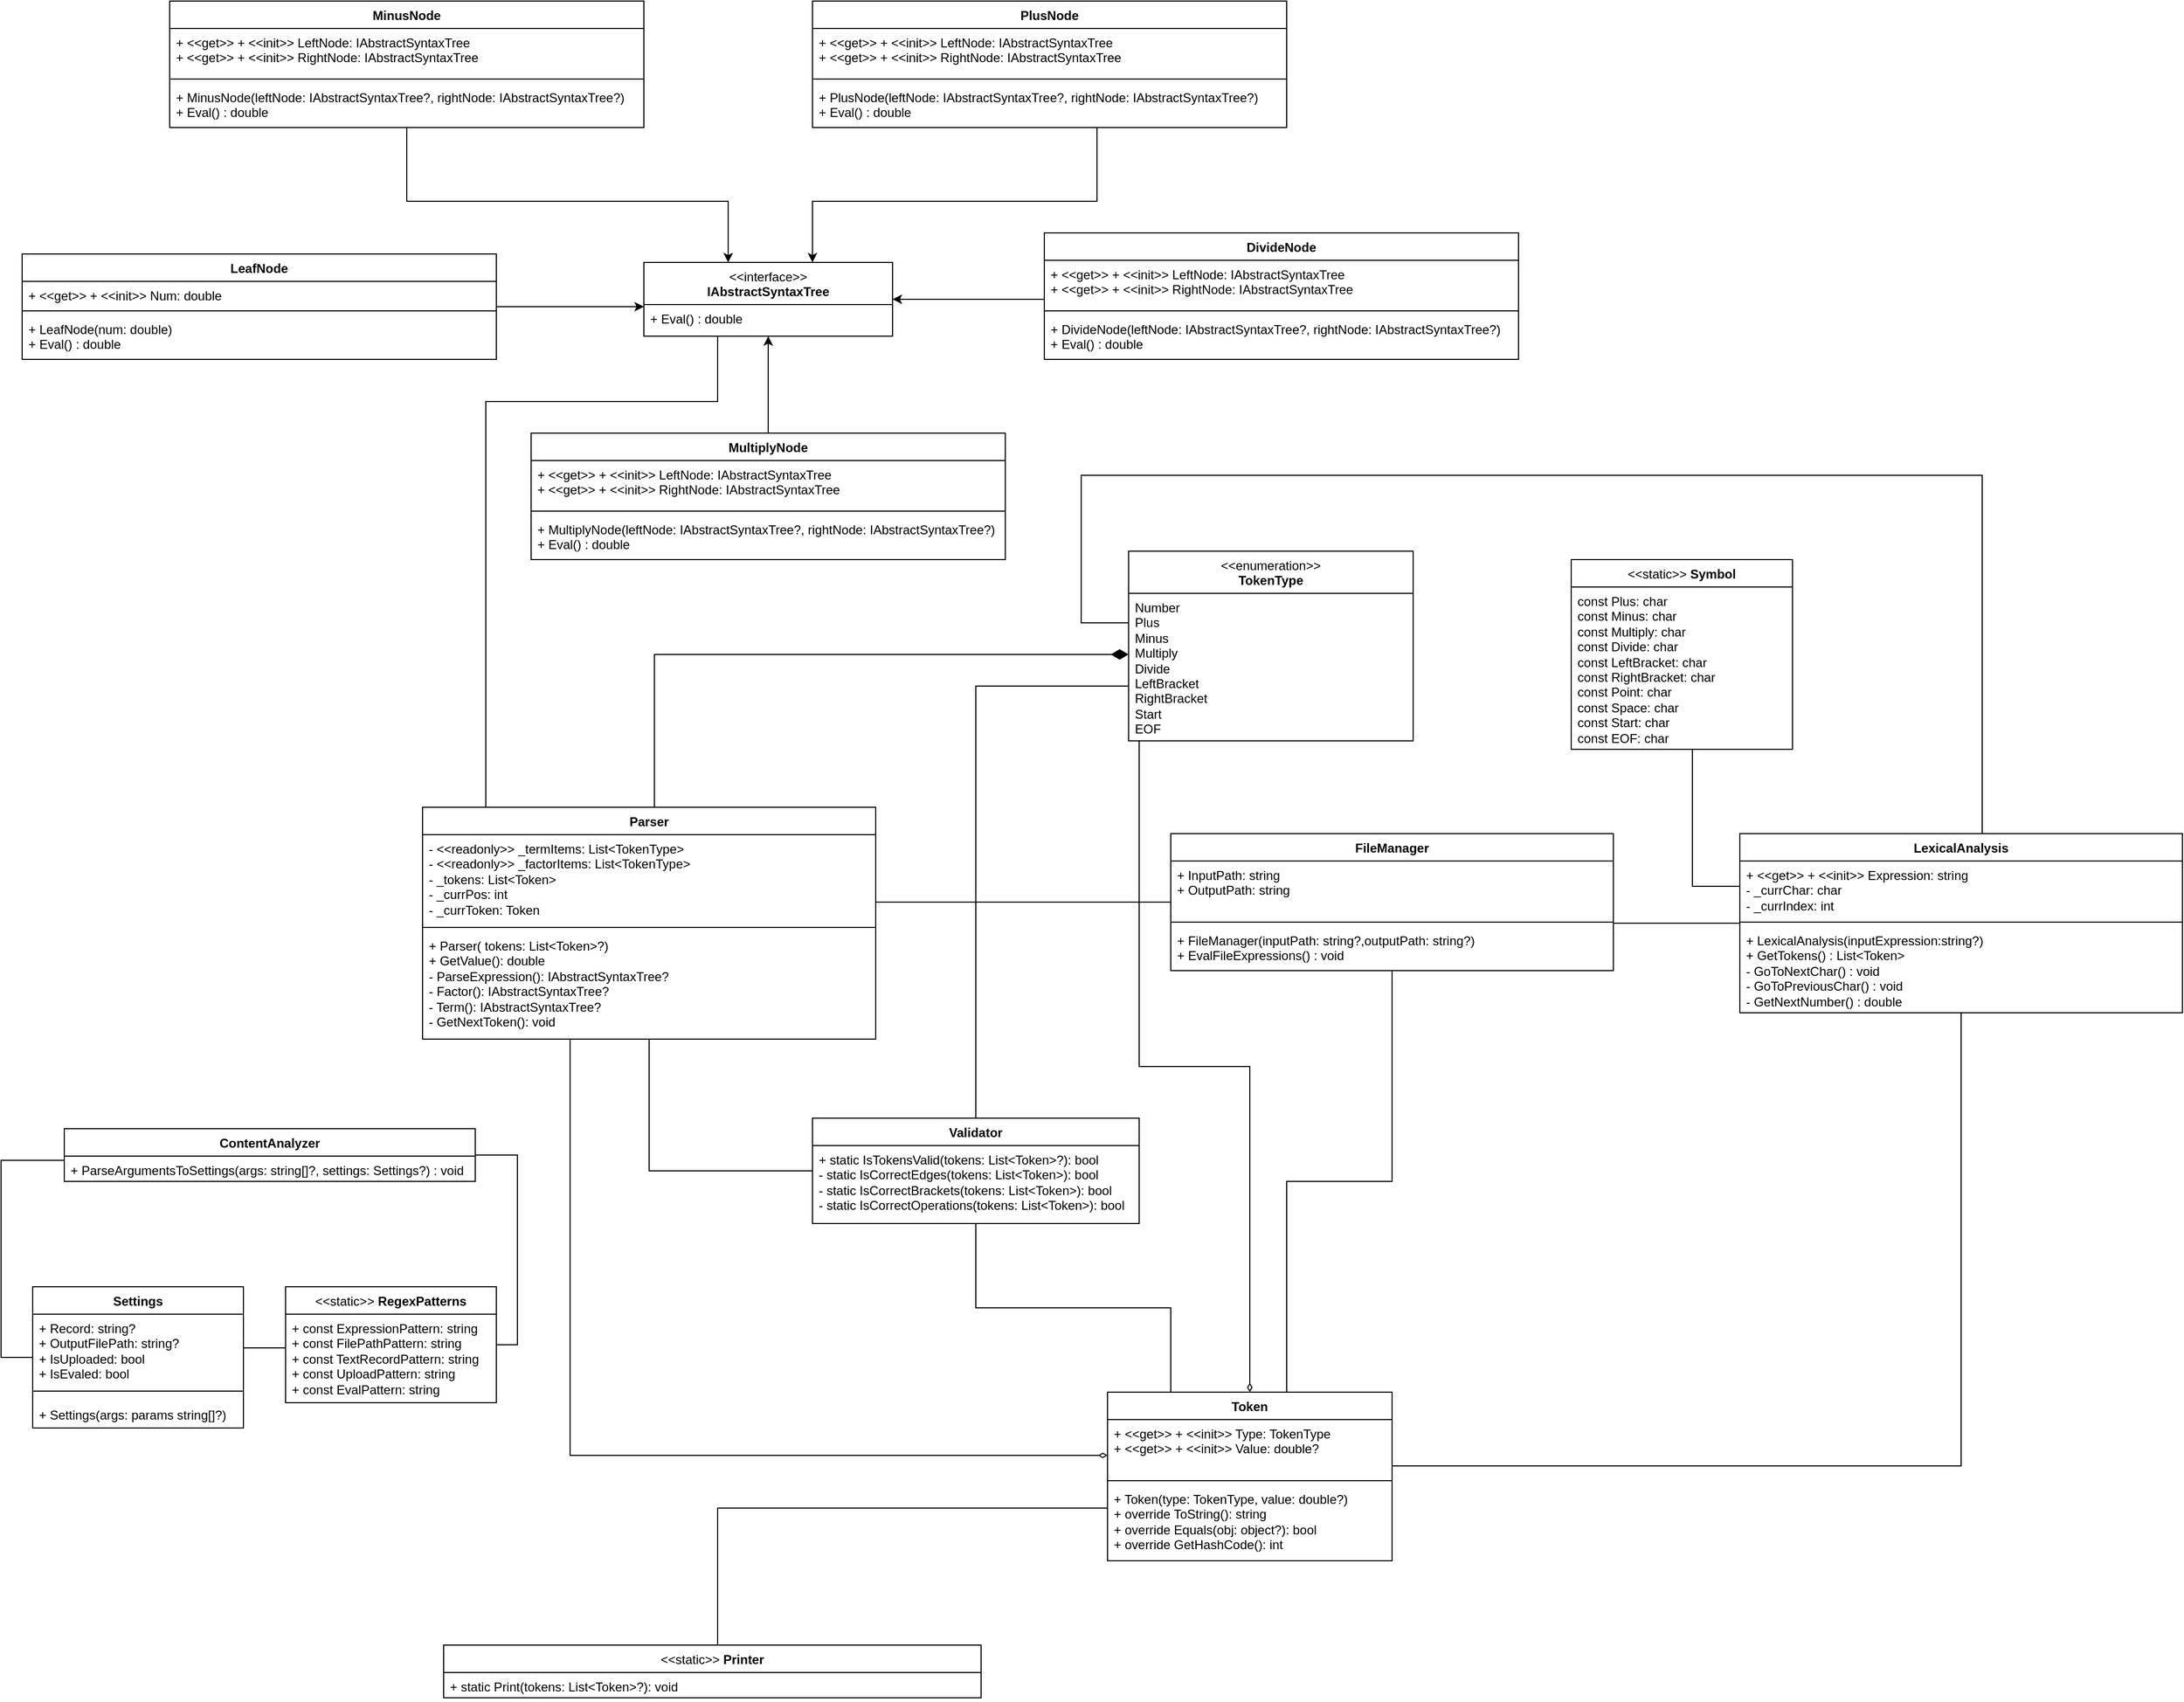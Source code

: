 <mxfile version="22.0.3" type="device">
  <diagram id="C5RBs43oDa-KdzZeNtuy" name="Page-1">
    <mxGraphModel dx="7592" dy="-315" grid="1" gridSize="10" guides="1" tooltips="1" connect="1" arrows="1" fold="1" page="1" pageScale="1" pageWidth="827" pageHeight="1169" math="0" shadow="0">
      <root>
        <mxCell id="WIyWlLk6GJQsqaUBKTNV-0" />
        <mxCell id="WIyWlLk6GJQsqaUBKTNV-1" parent="WIyWlLk6GJQsqaUBKTNV-0" />
        <mxCell id="bN7-38H15aoGRCu93zUR-64" style="rounded=0;orthogonalLoop=1;jettySize=auto;html=1;endArrow=none;endFill=0;edgeStyle=orthogonalEdgeStyle;" edge="1" parent="WIyWlLk6GJQsqaUBKTNV-1" source="KNCjhNHm1OXqHKVIBfVx-4" target="bN7-38H15aoGRCu93zUR-55">
          <mxGeometry relative="1" as="geometry">
            <Array as="points">
              <mxPoint x="-2330" y="3710" />
              <mxPoint x="-2515" y="3710" />
            </Array>
          </mxGeometry>
        </mxCell>
        <mxCell id="bN7-38H15aoGRCu93zUR-81" style="rounded=0;orthogonalLoop=1;jettySize=auto;html=1;endArrow=none;endFill=0;startArrow=diamondThin;startFill=0;edgeStyle=orthogonalEdgeStyle;" edge="1" parent="WIyWlLk6GJQsqaUBKTNV-1" source="KNCjhNHm1OXqHKVIBfVx-4" target="KNCjhNHm1OXqHKVIBfVx-8">
          <mxGeometry relative="1" as="geometry">
            <Array as="points">
              <mxPoint x="-2255" y="3481" />
              <mxPoint x="-2360" y="3481" />
            </Array>
          </mxGeometry>
        </mxCell>
        <mxCell id="KNCjhNHm1OXqHKVIBfVx-4" value="Token" style="swimlane;fontStyle=1;align=center;verticalAlign=top;childLayout=stackLayout;horizontal=1;startSize=26;horizontalStack=0;resizeParent=1;resizeParentMax=0;resizeLast=0;collapsible=1;marginBottom=0;whiteSpace=wrap;html=1;" parent="WIyWlLk6GJQsqaUBKTNV-1" vertex="1">
          <mxGeometry x="-2390" y="3790" width="270" height="160" as="geometry" />
        </mxCell>
        <mxCell id="KNCjhNHm1OXqHKVIBfVx-5" value="+ &amp;lt;&amp;lt;get&amp;gt;&amp;gt; + &amp;lt;&amp;lt;init&amp;gt;&amp;gt; Type: TokenType&lt;br&gt;+ &amp;lt;&amp;lt;get&amp;gt;&amp;gt; + &amp;lt;&amp;lt;init&amp;gt;&amp;gt; Value: double?" style="text;strokeColor=none;fillColor=none;align=left;verticalAlign=top;spacingLeft=4;spacingRight=4;overflow=hidden;rotatable=0;points=[[0,0.5],[1,0.5]];portConstraint=eastwest;whiteSpace=wrap;html=1;" parent="KNCjhNHm1OXqHKVIBfVx-4" vertex="1">
          <mxGeometry y="26" width="270" height="54" as="geometry" />
        </mxCell>
        <mxCell id="KNCjhNHm1OXqHKVIBfVx-6" value="" style="line;strokeWidth=1;fillColor=none;align=left;verticalAlign=middle;spacingTop=-1;spacingLeft=3;spacingRight=3;rotatable=0;labelPosition=right;points=[];portConstraint=eastwest;strokeColor=inherit;" parent="KNCjhNHm1OXqHKVIBfVx-4" vertex="1">
          <mxGeometry y="80" width="270" height="8" as="geometry" />
        </mxCell>
        <mxCell id="KNCjhNHm1OXqHKVIBfVx-7" value="+ Token(type: TokenType, value: double?)&lt;br&gt;+ override ToString(): string&amp;nbsp;&lt;br&gt;+&amp;nbsp;override Equals(obj:&amp;nbsp;object?): bool&amp;nbsp;&lt;br&gt;+&amp;nbsp;override GetHashCode(): int&amp;nbsp;" style="text;strokeColor=none;fillColor=none;align=left;verticalAlign=top;spacingLeft=4;spacingRight=4;overflow=hidden;rotatable=0;points=[[0,0.5],[1,0.5]];portConstraint=eastwest;whiteSpace=wrap;html=1;" parent="KNCjhNHm1OXqHKVIBfVx-4" vertex="1">
          <mxGeometry y="88" width="270" height="72" as="geometry" />
        </mxCell>
        <mxCell id="KNCjhNHm1OXqHKVIBfVx-8" value="&lt;pre style=&quot;margin-top: 0px; margin-bottom: calc(1.5em); padding: var(--su12); border: 0px; font-variant-numeric: inherit; font-variant-east-asian: inherit; font-variant-alternates: inherit; font-stretch: inherit; line-height: var(--lh-md); font-family: var(--ff-mono); font-optical-sizing: inherit; font-kerning: inherit; font-feature-settings: inherit; font-variation-settings: inherit; font-size: var(--fs-body1); vertical-align: baseline; box-sizing: inherit; width: auto; max-height: 600px; overflow: auto; background-color: var(--highlight-bg); border-radius: var(--br-md); overflow-wrap: normal; color: var(--highlight-color);&quot;&gt;&lt;code style=&quot;margin: 0px; padding: 0px; border: 0px; font-style: inherit; font-variant: inherit; font-stretch: inherit; line-height: inherit; font-family: var(--ff-mono); font-optical-sizing: inherit; font-kerning: inherit; font-feature-settings: inherit; font-variation-settings: inherit; font-size: var(--_pr-code-fs); vertical-align: baseline; box-sizing: inherit; background-color: transparent; color: var(--black-800); border-radius: 0px;&quot;&gt;&lt;span style=&quot;font-weight: normal;&quot;&gt;&amp;lt;&amp;lt;enumeration&amp;gt;&amp;gt;&lt;/span&gt;&lt;span style=&quot;font-weight: inherit;&quot;&gt;&lt;br&gt;&lt;/span&gt;&lt;/code&gt;TokenType&lt;/pre&gt;" style="swimlane;fontStyle=1;align=center;verticalAlign=top;childLayout=stackLayout;horizontal=1;startSize=40;horizontalStack=0;resizeParent=1;resizeParentMax=0;resizeLast=0;collapsible=1;marginBottom=0;whiteSpace=wrap;html=1;" parent="WIyWlLk6GJQsqaUBKTNV-1" vertex="1">
          <mxGeometry x="-2370" y="2992" width="270" height="180" as="geometry">
            <mxRectangle x="460" y="280" width="140" height="60" as="alternateBounds" />
          </mxGeometry>
        </mxCell>
        <mxCell id="KNCjhNHm1OXqHKVIBfVx-9" value="&lt;div&gt;Number&lt;/div&gt;&lt;div&gt;Plus&lt;/div&gt;&lt;div&gt;Minus&lt;/div&gt;&lt;div&gt;Multiply&lt;/div&gt;&lt;div&gt;Divide&lt;/div&gt;&lt;div&gt;LeftBracket&lt;/div&gt;&lt;div&gt;RightBracket&lt;/div&gt;&lt;div&gt;Start&lt;/div&gt;&lt;div&gt;EOF&lt;/div&gt;" style="text;strokeColor=none;fillColor=none;align=left;verticalAlign=top;spacingLeft=4;spacingRight=4;overflow=hidden;rotatable=0;points=[[0,0.5],[1,0.5]];portConstraint=eastwest;whiteSpace=wrap;html=1;" parent="KNCjhNHm1OXqHKVIBfVx-8" vertex="1">
          <mxGeometry y="40" width="270" height="140" as="geometry" />
        </mxCell>
        <mxCell id="bN7-38H15aoGRCu93zUR-67" style="rounded=0;orthogonalLoop=1;jettySize=auto;html=1;endArrow=none;endFill=0;edgeStyle=orthogonalEdgeStyle;" edge="1" parent="WIyWlLk6GJQsqaUBKTNV-1" source="bN7-38H15aoGRCu93zUR-0" target="bN7-38H15aoGRCu93zUR-46">
          <mxGeometry relative="1" as="geometry">
            <Array as="points">
              <mxPoint x="-3440" y="3570" />
            </Array>
          </mxGeometry>
        </mxCell>
        <mxCell id="bN7-38H15aoGRCu93zUR-0" value="ContentAnalyzer" style="swimlane;fontStyle=1;align=center;verticalAlign=top;childLayout=stackLayout;horizontal=1;startSize=26;horizontalStack=0;resizeParent=1;resizeParentMax=0;resizeLast=0;collapsible=1;marginBottom=0;whiteSpace=wrap;html=1;" vertex="1" parent="WIyWlLk6GJQsqaUBKTNV-1">
          <mxGeometry x="-3380" y="3540" width="390" height="50" as="geometry" />
        </mxCell>
        <mxCell id="bN7-38H15aoGRCu93zUR-3" value="+ ParseArgumentsToSettings(args:&amp;nbsp;string[]?, settings:&amp;nbsp;Settings?) : void&lt;br&gt;" style="text;strokeColor=none;fillColor=none;align=left;verticalAlign=top;spacingLeft=4;spacingRight=4;overflow=hidden;rotatable=0;points=[[0,0.5],[1,0.5]];portConstraint=eastwest;whiteSpace=wrap;html=1;" vertex="1" parent="bN7-38H15aoGRCu93zUR-0">
          <mxGeometry y="26" width="390" height="24" as="geometry" />
        </mxCell>
        <mxCell id="bN7-38H15aoGRCu93zUR-4" value="LeafNode" style="swimlane;fontStyle=1;align=center;verticalAlign=top;childLayout=stackLayout;horizontal=1;startSize=26;horizontalStack=0;resizeParent=1;resizeParentMax=0;resizeLast=0;collapsible=1;marginBottom=0;whiteSpace=wrap;html=1;" vertex="1" parent="WIyWlLk6GJQsqaUBKTNV-1">
          <mxGeometry x="-3420" y="2710" width="450" height="100" as="geometry" />
        </mxCell>
        <mxCell id="bN7-38H15aoGRCu93zUR-5" value="+ &amp;lt;&amp;lt;get&amp;gt;&amp;gt; + &amp;lt;&amp;lt;init&amp;gt;&amp;gt; Num: double" style="text;strokeColor=none;fillColor=none;align=left;verticalAlign=top;spacingLeft=4;spacingRight=4;overflow=hidden;rotatable=0;points=[[0,0.5],[1,0.5]];portConstraint=eastwest;whiteSpace=wrap;html=1;" vertex="1" parent="bN7-38H15aoGRCu93zUR-4">
          <mxGeometry y="26" width="450" height="24" as="geometry" />
        </mxCell>
        <mxCell id="bN7-38H15aoGRCu93zUR-6" value="" style="line;strokeWidth=1;fillColor=none;align=left;verticalAlign=middle;spacingTop=-1;spacingLeft=3;spacingRight=3;rotatable=0;labelPosition=right;points=[];portConstraint=eastwest;strokeColor=inherit;" vertex="1" parent="bN7-38H15aoGRCu93zUR-4">
          <mxGeometry y="50" width="450" height="8" as="geometry" />
        </mxCell>
        <mxCell id="bN7-38H15aoGRCu93zUR-7" value="+ LeafNode(num: double)&lt;br&gt;+&amp;nbsp;Eval() : double" style="text;strokeColor=none;fillColor=none;align=left;verticalAlign=top;spacingLeft=4;spacingRight=4;overflow=hidden;rotatable=0;points=[[0,0.5],[1,0.5]];portConstraint=eastwest;whiteSpace=wrap;html=1;" vertex="1" parent="bN7-38H15aoGRCu93zUR-4">
          <mxGeometry y="58" width="450" height="42" as="geometry" />
        </mxCell>
        <mxCell id="bN7-38H15aoGRCu93zUR-68" style="rounded=0;orthogonalLoop=1;jettySize=auto;html=1;endArrow=none;endFill=0;edgeStyle=orthogonalEdgeStyle;" edge="1" parent="WIyWlLk6GJQsqaUBKTNV-1" source="bN7-38H15aoGRCu93zUR-8" target="KNCjhNHm1OXqHKVIBfVx-4">
          <mxGeometry relative="1" as="geometry">
            <Array as="points">
              <mxPoint x="-2120" y="3590" />
              <mxPoint x="-2220" y="3590" />
            </Array>
          </mxGeometry>
        </mxCell>
        <mxCell id="bN7-38H15aoGRCu93zUR-71" style="rounded=0;orthogonalLoop=1;jettySize=auto;html=1;endArrow=none;endFill=0;edgeStyle=orthogonalEdgeStyle;" edge="1" parent="WIyWlLk6GJQsqaUBKTNV-1" source="bN7-38H15aoGRCu93zUR-8" target="bN7-38H15aoGRCu93zUR-32">
          <mxGeometry relative="1" as="geometry">
            <Array as="points">
              <mxPoint x="-2850" y="3345" />
              <mxPoint x="-2850" y="3290" />
            </Array>
          </mxGeometry>
        </mxCell>
        <mxCell id="bN7-38H15aoGRCu93zUR-8" value="FileManager" style="swimlane;fontStyle=1;align=center;verticalAlign=top;childLayout=stackLayout;horizontal=1;startSize=26;horizontalStack=0;resizeParent=1;resizeParentMax=0;resizeLast=0;collapsible=1;marginBottom=0;whiteSpace=wrap;html=1;" vertex="1" parent="WIyWlLk6GJQsqaUBKTNV-1">
          <mxGeometry x="-2330" y="3260" width="420" height="130" as="geometry" />
        </mxCell>
        <mxCell id="bN7-38H15aoGRCu93zUR-9" value="+&amp;nbsp;InputPath: string&lt;br&gt;+ OutputPath: string" style="text;strokeColor=none;fillColor=none;align=left;verticalAlign=top;spacingLeft=4;spacingRight=4;overflow=hidden;rotatable=0;points=[[0,0.5],[1,0.5]];portConstraint=eastwest;whiteSpace=wrap;html=1;" vertex="1" parent="bN7-38H15aoGRCu93zUR-8">
          <mxGeometry y="26" width="420" height="54" as="geometry" />
        </mxCell>
        <mxCell id="bN7-38H15aoGRCu93zUR-10" value="" style="line;strokeWidth=1;fillColor=none;align=left;verticalAlign=middle;spacingTop=-1;spacingLeft=3;spacingRight=3;rotatable=0;labelPosition=right;points=[];portConstraint=eastwest;strokeColor=inherit;" vertex="1" parent="bN7-38H15aoGRCu93zUR-8">
          <mxGeometry y="80" width="420" height="8" as="geometry" />
        </mxCell>
        <mxCell id="bN7-38H15aoGRCu93zUR-11" value="+ FileManager(inputPath:&amp;nbsp;string?,outputPath:&amp;nbsp;string?)&lt;br&gt;+&amp;nbsp;EvalFileExpressions() : void" style="text;strokeColor=none;fillColor=none;align=left;verticalAlign=top;spacingLeft=4;spacingRight=4;overflow=hidden;rotatable=0;points=[[0,0.5],[1,0.5]];portConstraint=eastwest;whiteSpace=wrap;html=1;" vertex="1" parent="bN7-38H15aoGRCu93zUR-8">
          <mxGeometry y="88" width="420" height="42" as="geometry" />
        </mxCell>
        <mxCell id="bN7-38H15aoGRCu93zUR-14" value="&lt;span style=&quot;font-weight: normal;&quot;&gt;&amp;lt;&amp;lt;interface&amp;gt;&amp;gt;&lt;/span&gt;&lt;br&gt;IAbstractSyntaxTree" style="swimlane;fontStyle=1;align=center;verticalAlign=top;childLayout=stackLayout;horizontal=1;startSize=40;horizontalStack=0;resizeParent=1;resizeParentMax=0;resizeLast=0;collapsible=1;marginBottom=0;whiteSpace=wrap;html=1;" vertex="1" parent="WIyWlLk6GJQsqaUBKTNV-1">
          <mxGeometry x="-2830" y="2718" width="236" height="70" as="geometry" />
        </mxCell>
        <mxCell id="bN7-38H15aoGRCu93zUR-15" value="+ Eval() : double" style="text;strokeColor=none;fillColor=none;align=left;verticalAlign=top;spacingLeft=4;spacingRight=4;overflow=hidden;rotatable=0;points=[[0,0.5],[1,0.5]];portConstraint=eastwest;whiteSpace=wrap;html=1;" vertex="1" parent="bN7-38H15aoGRCu93zUR-14">
          <mxGeometry y="40" width="236" height="30" as="geometry" />
        </mxCell>
        <mxCell id="bN7-38H15aoGRCu93zUR-16" value="DivideNode" style="swimlane;fontStyle=1;align=center;verticalAlign=top;childLayout=stackLayout;horizontal=1;startSize=26;horizontalStack=0;resizeParent=1;resizeParentMax=0;resizeLast=0;collapsible=1;marginBottom=0;whiteSpace=wrap;html=1;" vertex="1" parent="WIyWlLk6GJQsqaUBKTNV-1">
          <mxGeometry x="-2450" y="2690" width="450" height="120" as="geometry" />
        </mxCell>
        <mxCell id="bN7-38H15aoGRCu93zUR-17" value="+ &amp;lt;&amp;lt;get&amp;gt;&amp;gt; + &amp;lt;&amp;lt;init&amp;gt;&amp;gt; LeftNode: IAbstractSyntaxTree&lt;br&gt;+ &amp;lt;&amp;lt;get&amp;gt;&amp;gt; + &amp;lt;&amp;lt;init&amp;gt;&amp;gt; RightNode: IAbstractSyntaxTree" style="text;strokeColor=none;fillColor=none;align=left;verticalAlign=top;spacingLeft=4;spacingRight=4;overflow=hidden;rotatable=0;points=[[0,0.5],[1,0.5]];portConstraint=eastwest;whiteSpace=wrap;html=1;" vertex="1" parent="bN7-38H15aoGRCu93zUR-16">
          <mxGeometry y="26" width="450" height="44" as="geometry" />
        </mxCell>
        <mxCell id="bN7-38H15aoGRCu93zUR-18" value="" style="line;strokeWidth=1;fillColor=none;align=left;verticalAlign=middle;spacingTop=-1;spacingLeft=3;spacingRight=3;rotatable=0;labelPosition=right;points=[];portConstraint=eastwest;strokeColor=inherit;" vertex="1" parent="bN7-38H15aoGRCu93zUR-16">
          <mxGeometry y="70" width="450" height="8" as="geometry" />
        </mxCell>
        <mxCell id="bN7-38H15aoGRCu93zUR-19" value="+ DivideNode(leftNode: IAbstractSyntaxTree?, rightNode: IAbstractSyntaxTree?)&lt;br&gt;+&amp;nbsp;Eval() : double" style="text;strokeColor=none;fillColor=none;align=left;verticalAlign=top;spacingLeft=4;spacingRight=4;overflow=hidden;rotatable=0;points=[[0,0.5],[1,0.5]];portConstraint=eastwest;whiteSpace=wrap;html=1;" vertex="1" parent="bN7-38H15aoGRCu93zUR-16">
          <mxGeometry y="78" width="450" height="42" as="geometry" />
        </mxCell>
        <mxCell id="bN7-38H15aoGRCu93zUR-20" value="MinusNode" style="swimlane;fontStyle=1;align=center;verticalAlign=top;childLayout=stackLayout;horizontal=1;startSize=26;horizontalStack=0;resizeParent=1;resizeParentMax=0;resizeLast=0;collapsible=1;marginBottom=0;whiteSpace=wrap;html=1;" vertex="1" parent="WIyWlLk6GJQsqaUBKTNV-1">
          <mxGeometry x="-3280" y="2470" width="450" height="120" as="geometry" />
        </mxCell>
        <mxCell id="bN7-38H15aoGRCu93zUR-21" value="+ &amp;lt;&amp;lt;get&amp;gt;&amp;gt; + &amp;lt;&amp;lt;init&amp;gt;&amp;gt; LeftNode: IAbstractSyntaxTree&lt;br&gt;+ &amp;lt;&amp;lt;get&amp;gt;&amp;gt; + &amp;lt;&amp;lt;init&amp;gt;&amp;gt; RightNode: IAbstractSyntaxTree" style="text;strokeColor=none;fillColor=none;align=left;verticalAlign=top;spacingLeft=4;spacingRight=4;overflow=hidden;rotatable=0;points=[[0,0.5],[1,0.5]];portConstraint=eastwest;whiteSpace=wrap;html=1;" vertex="1" parent="bN7-38H15aoGRCu93zUR-20">
          <mxGeometry y="26" width="450" height="44" as="geometry" />
        </mxCell>
        <mxCell id="bN7-38H15aoGRCu93zUR-22" value="" style="line;strokeWidth=1;fillColor=none;align=left;verticalAlign=middle;spacingTop=-1;spacingLeft=3;spacingRight=3;rotatable=0;labelPosition=right;points=[];portConstraint=eastwest;strokeColor=inherit;" vertex="1" parent="bN7-38H15aoGRCu93zUR-20">
          <mxGeometry y="70" width="450" height="8" as="geometry" />
        </mxCell>
        <mxCell id="bN7-38H15aoGRCu93zUR-23" value="+ MinusNode(leftNode: IAbstractSyntaxTree?, rightNode: IAbstractSyntaxTree?)&lt;br&gt;+&amp;nbsp;Eval() : double" style="text;strokeColor=none;fillColor=none;align=left;verticalAlign=top;spacingLeft=4;spacingRight=4;overflow=hidden;rotatable=0;points=[[0,0.5],[1,0.5]];portConstraint=eastwest;whiteSpace=wrap;html=1;" vertex="1" parent="bN7-38H15aoGRCu93zUR-20">
          <mxGeometry y="78" width="450" height="42" as="geometry" />
        </mxCell>
        <mxCell id="bN7-38H15aoGRCu93zUR-24" value="MultiplyNode" style="swimlane;fontStyle=1;align=center;verticalAlign=top;childLayout=stackLayout;horizontal=1;startSize=26;horizontalStack=0;resizeParent=1;resizeParentMax=0;resizeLast=0;collapsible=1;marginBottom=0;whiteSpace=wrap;html=1;" vertex="1" parent="WIyWlLk6GJQsqaUBKTNV-1">
          <mxGeometry x="-2937" y="2880" width="450" height="120" as="geometry" />
        </mxCell>
        <mxCell id="bN7-38H15aoGRCu93zUR-25" value="+ &amp;lt;&amp;lt;get&amp;gt;&amp;gt; + &amp;lt;&amp;lt;init&amp;gt;&amp;gt; LeftNode: IAbstractSyntaxTree&lt;br&gt;+ &amp;lt;&amp;lt;get&amp;gt;&amp;gt; + &amp;lt;&amp;lt;init&amp;gt;&amp;gt; RightNode: IAbstractSyntaxTree" style="text;strokeColor=none;fillColor=none;align=left;verticalAlign=top;spacingLeft=4;spacingRight=4;overflow=hidden;rotatable=0;points=[[0,0.5],[1,0.5]];portConstraint=eastwest;whiteSpace=wrap;html=1;" vertex="1" parent="bN7-38H15aoGRCu93zUR-24">
          <mxGeometry y="26" width="450" height="44" as="geometry" />
        </mxCell>
        <mxCell id="bN7-38H15aoGRCu93zUR-26" value="" style="line;strokeWidth=1;fillColor=none;align=left;verticalAlign=middle;spacingTop=-1;spacingLeft=3;spacingRight=3;rotatable=0;labelPosition=right;points=[];portConstraint=eastwest;strokeColor=inherit;" vertex="1" parent="bN7-38H15aoGRCu93zUR-24">
          <mxGeometry y="70" width="450" height="8" as="geometry" />
        </mxCell>
        <mxCell id="bN7-38H15aoGRCu93zUR-27" value="+ MultiplyNode(leftNode: IAbstractSyntaxTree?, rightNode: IAbstractSyntaxTree?)&lt;br&gt;+&amp;nbsp;Eval() : double" style="text;strokeColor=none;fillColor=none;align=left;verticalAlign=top;spacingLeft=4;spacingRight=4;overflow=hidden;rotatable=0;points=[[0,0.5],[1,0.5]];portConstraint=eastwest;whiteSpace=wrap;html=1;" vertex="1" parent="bN7-38H15aoGRCu93zUR-24">
          <mxGeometry y="78" width="450" height="42" as="geometry" />
        </mxCell>
        <mxCell id="bN7-38H15aoGRCu93zUR-72" style="rounded=0;orthogonalLoop=1;jettySize=auto;html=1;endArrow=none;endFill=0;edgeStyle=orthogonalEdgeStyle;" edge="1" parent="WIyWlLk6GJQsqaUBKTNV-1" source="bN7-38H15aoGRCu93zUR-28" target="bN7-38H15aoGRCu93zUR-50">
          <mxGeometry relative="1" as="geometry">
            <Array as="points">
              <mxPoint x="-1835" y="3310" />
            </Array>
          </mxGeometry>
        </mxCell>
        <mxCell id="bN7-38H15aoGRCu93zUR-73" style="rounded=0;orthogonalLoop=1;jettySize=auto;html=1;endArrow=none;endFill=0;edgeStyle=orthogonalEdgeStyle;" edge="1" parent="WIyWlLk6GJQsqaUBKTNV-1" source="bN7-38H15aoGRCu93zUR-28" target="KNCjhNHm1OXqHKVIBfVx-4">
          <mxGeometry relative="1" as="geometry">
            <Array as="points">
              <mxPoint x="-1580" y="3860" />
            </Array>
          </mxGeometry>
        </mxCell>
        <mxCell id="bN7-38H15aoGRCu93zUR-74" style="rounded=0;orthogonalLoop=1;jettySize=auto;html=1;endArrow=none;endFill=0;edgeStyle=orthogonalEdgeStyle;" edge="1" parent="WIyWlLk6GJQsqaUBKTNV-1" source="bN7-38H15aoGRCu93zUR-28" target="KNCjhNHm1OXqHKVIBfVx-8">
          <mxGeometry relative="1" as="geometry">
            <Array as="points">
              <mxPoint x="-1560" y="2920" />
              <mxPoint x="-2415" y="2920" />
              <mxPoint x="-2415" y="3060" />
            </Array>
          </mxGeometry>
        </mxCell>
        <mxCell id="bN7-38H15aoGRCu93zUR-28" value="LexicalAnalysis" style="swimlane;fontStyle=1;align=center;verticalAlign=top;childLayout=stackLayout;horizontal=1;startSize=26;horizontalStack=0;resizeParent=1;resizeParentMax=0;resizeLast=0;collapsible=1;marginBottom=0;whiteSpace=wrap;html=1;" vertex="1" parent="WIyWlLk6GJQsqaUBKTNV-1">
          <mxGeometry x="-1790" y="3260" width="420" height="170" as="geometry" />
        </mxCell>
        <mxCell id="bN7-38H15aoGRCu93zUR-29" value="+ &amp;lt;&amp;lt;get&amp;gt;&amp;gt; + &amp;lt;&amp;lt;init&amp;gt;&amp;gt; Expression: string&lt;br&gt;- _currChar: char&lt;br&gt;- _currIndex: int" style="text;strokeColor=none;fillColor=none;align=left;verticalAlign=top;spacingLeft=4;spacingRight=4;overflow=hidden;rotatable=0;points=[[0,0.5],[1,0.5]];portConstraint=eastwest;whiteSpace=wrap;html=1;" vertex="1" parent="bN7-38H15aoGRCu93zUR-28">
          <mxGeometry y="26" width="420" height="54" as="geometry" />
        </mxCell>
        <mxCell id="bN7-38H15aoGRCu93zUR-30" value="" style="line;strokeWidth=1;fillColor=none;align=left;verticalAlign=middle;spacingTop=-1;spacingLeft=3;spacingRight=3;rotatable=0;labelPosition=right;points=[];portConstraint=eastwest;strokeColor=inherit;" vertex="1" parent="bN7-38H15aoGRCu93zUR-28">
          <mxGeometry y="80" width="420" height="8" as="geometry" />
        </mxCell>
        <mxCell id="bN7-38H15aoGRCu93zUR-31" value="+&amp;nbsp;LexicalAnalysis(inputExpression:string?)&lt;br&gt;+&amp;nbsp;GetTokens() : List&amp;lt;Token&amp;gt;&lt;br&gt;-&amp;nbsp;GoToNextChar() : void&lt;br&gt;-&amp;nbsp;GoToPreviousChar() : void&lt;br&gt;-&amp;nbsp;GetNextNumber() : double" style="text;strokeColor=none;fillColor=none;align=left;verticalAlign=top;spacingLeft=4;spacingRight=4;overflow=hidden;rotatable=0;points=[[0,0.5],[1,0.5]];portConstraint=eastwest;whiteSpace=wrap;html=1;" vertex="1" parent="bN7-38H15aoGRCu93zUR-28">
          <mxGeometry y="88" width="420" height="82" as="geometry" />
        </mxCell>
        <mxCell id="bN7-38H15aoGRCu93zUR-75" style="rounded=0;orthogonalLoop=1;jettySize=auto;html=1;endArrow=diamondThin;endFill=0;startArrow=none;startFill=0;edgeStyle=orthogonalEdgeStyle;" edge="1" parent="WIyWlLk6GJQsqaUBKTNV-1" source="bN7-38H15aoGRCu93zUR-32" target="KNCjhNHm1OXqHKVIBfVx-4">
          <mxGeometry relative="1" as="geometry">
            <Array as="points">
              <mxPoint x="-2900" y="3330" />
              <mxPoint x="-2900" y="3850" />
            </Array>
          </mxGeometry>
        </mxCell>
        <mxCell id="bN7-38H15aoGRCu93zUR-32" value="Parser" style="swimlane;fontStyle=1;align=center;verticalAlign=top;childLayout=stackLayout;horizontal=1;startSize=26;horizontalStack=0;resizeParent=1;resizeParentMax=0;resizeLast=0;collapsible=1;marginBottom=0;whiteSpace=wrap;html=1;" vertex="1" parent="WIyWlLk6GJQsqaUBKTNV-1">
          <mxGeometry x="-3040" y="3235" width="430" height="220" as="geometry" />
        </mxCell>
        <mxCell id="bN7-38H15aoGRCu93zUR-33" value="- &amp;lt;&amp;lt;readonly&amp;gt;&amp;gt; _termItems: List&amp;lt;TokenType&amp;gt;&lt;br&gt;- &amp;lt;&amp;lt;readonly&amp;gt;&amp;gt; _factorItems: List&amp;lt;TokenType&amp;gt;&lt;br&gt;- _tokens: List&amp;lt;Token&amp;gt;&lt;br&gt;- _currPos: int&lt;br&gt;- _currToken: Token" style="text;strokeColor=none;fillColor=none;align=left;verticalAlign=top;spacingLeft=4;spacingRight=4;overflow=hidden;rotatable=0;points=[[0,0.5],[1,0.5]];portConstraint=eastwest;whiteSpace=wrap;html=1;" vertex="1" parent="bN7-38H15aoGRCu93zUR-32">
          <mxGeometry y="26" width="430" height="84" as="geometry" />
        </mxCell>
        <mxCell id="bN7-38H15aoGRCu93zUR-34" value="" style="line;strokeWidth=1;fillColor=none;align=left;verticalAlign=middle;spacingTop=-1;spacingLeft=3;spacingRight=3;rotatable=0;labelPosition=right;points=[];portConstraint=eastwest;strokeColor=inherit;" vertex="1" parent="bN7-38H15aoGRCu93zUR-32">
          <mxGeometry y="110" width="430" height="8" as="geometry" />
        </mxCell>
        <mxCell id="bN7-38H15aoGRCu93zUR-35" value="+&amp;nbsp;Parser(&amp;nbsp;tokens:&amp;nbsp;List&amp;lt;Token&amp;gt;?)&lt;br&gt;+ GetValue(): double&amp;nbsp;&lt;br&gt;- ParseExpression():&amp;nbsp;IAbstractSyntaxTree?&lt;br&gt;- Factor():&amp;nbsp;IAbstractSyntaxTree?&lt;br&gt;- Term():&amp;nbsp;IAbstractSyntaxTree?&lt;br&gt;- GetNextToken(): void&amp;nbsp;" style="text;strokeColor=none;fillColor=none;align=left;verticalAlign=top;spacingLeft=4;spacingRight=4;overflow=hidden;rotatable=0;points=[[0,0.5],[1,0.5]];portConstraint=eastwest;whiteSpace=wrap;html=1;" vertex="1" parent="bN7-38H15aoGRCu93zUR-32">
          <mxGeometry y="118" width="430" height="102" as="geometry" />
        </mxCell>
        <mxCell id="bN7-38H15aoGRCu93zUR-36" value="PlusNode" style="swimlane;fontStyle=1;align=center;verticalAlign=top;childLayout=stackLayout;horizontal=1;startSize=26;horizontalStack=0;resizeParent=1;resizeParentMax=0;resizeLast=0;collapsible=1;marginBottom=0;whiteSpace=wrap;html=1;" vertex="1" parent="WIyWlLk6GJQsqaUBKTNV-1">
          <mxGeometry x="-2670" y="2470" width="450" height="120" as="geometry" />
        </mxCell>
        <mxCell id="bN7-38H15aoGRCu93zUR-37" value="+ &amp;lt;&amp;lt;get&amp;gt;&amp;gt; + &amp;lt;&amp;lt;init&amp;gt;&amp;gt; LeftNode: IAbstractSyntaxTree&lt;br&gt;+ &amp;lt;&amp;lt;get&amp;gt;&amp;gt; + &amp;lt;&amp;lt;init&amp;gt;&amp;gt; RightNode: IAbstractSyntaxTree" style="text;strokeColor=none;fillColor=none;align=left;verticalAlign=top;spacingLeft=4;spacingRight=4;overflow=hidden;rotatable=0;points=[[0,0.5],[1,0.5]];portConstraint=eastwest;whiteSpace=wrap;html=1;" vertex="1" parent="bN7-38H15aoGRCu93zUR-36">
          <mxGeometry y="26" width="450" height="44" as="geometry" />
        </mxCell>
        <mxCell id="bN7-38H15aoGRCu93zUR-38" value="" style="line;strokeWidth=1;fillColor=none;align=left;verticalAlign=middle;spacingTop=-1;spacingLeft=3;spacingRight=3;rotatable=0;labelPosition=right;points=[];portConstraint=eastwest;strokeColor=inherit;" vertex="1" parent="bN7-38H15aoGRCu93zUR-36">
          <mxGeometry y="70" width="450" height="8" as="geometry" />
        </mxCell>
        <mxCell id="bN7-38H15aoGRCu93zUR-39" value="+&amp;nbsp;PlusNode(leftNode: IAbstractSyntaxTree?, rightNode: IAbstractSyntaxTree?)&lt;br&gt;+&amp;nbsp;Eval() : double" style="text;strokeColor=none;fillColor=none;align=left;verticalAlign=top;spacingLeft=4;spacingRight=4;overflow=hidden;rotatable=0;points=[[0,0.5],[1,0.5]];portConstraint=eastwest;whiteSpace=wrap;html=1;" vertex="1" parent="bN7-38H15aoGRCu93zUR-36">
          <mxGeometry y="78" width="450" height="42" as="geometry" />
        </mxCell>
        <mxCell id="bN7-38H15aoGRCu93zUR-40" value="&lt;span style=&quot;font-weight: normal;&quot;&gt;&amp;lt;&amp;lt;static&amp;gt;&amp;gt;&lt;/span&gt; Printer" style="swimlane;fontStyle=1;align=center;verticalAlign=top;childLayout=stackLayout;horizontal=1;startSize=26;horizontalStack=0;resizeParent=1;resizeParentMax=0;resizeLast=0;collapsible=1;marginBottom=0;whiteSpace=wrap;html=1;" vertex="1" parent="WIyWlLk6GJQsqaUBKTNV-1">
          <mxGeometry x="-3020" y="4030" width="510" height="50" as="geometry" />
        </mxCell>
        <mxCell id="bN7-38H15aoGRCu93zUR-41" value="+ static Print(tokens:&amp;nbsp;List&amp;lt;Token&amp;gt;?): void&amp;nbsp;" style="text;strokeColor=none;fillColor=none;align=left;verticalAlign=top;spacingLeft=4;spacingRight=4;overflow=hidden;rotatable=0;points=[[0,0.5],[1,0.5]];portConstraint=eastwest;whiteSpace=wrap;html=1;" vertex="1" parent="bN7-38H15aoGRCu93zUR-40">
          <mxGeometry y="26" width="510" height="24" as="geometry" />
        </mxCell>
        <mxCell id="bN7-38H15aoGRCu93zUR-89" style="rounded=0;orthogonalLoop=1;jettySize=auto;html=1;endArrow=none;endFill=0;edgeStyle=orthogonalEdgeStyle;" edge="1" parent="WIyWlLk6GJQsqaUBKTNV-1" source="bN7-38H15aoGRCu93zUR-42" target="bN7-38H15aoGRCu93zUR-0">
          <mxGeometry relative="1" as="geometry">
            <Array as="points">
              <mxPoint x="-2950" y="3565" />
            </Array>
          </mxGeometry>
        </mxCell>
        <mxCell id="bN7-38H15aoGRCu93zUR-42" value="&lt;span style=&quot;font-weight: normal;&quot;&gt;&amp;lt;&amp;lt;static&amp;gt;&amp;gt;&lt;/span&gt; RegexPatterns" style="swimlane;fontStyle=1;align=center;verticalAlign=top;childLayout=stackLayout;horizontal=1;startSize=26;horizontalStack=0;resizeParent=1;resizeParentMax=0;resizeLast=0;collapsible=1;marginBottom=0;whiteSpace=wrap;html=1;" vertex="1" parent="WIyWlLk6GJQsqaUBKTNV-1">
          <mxGeometry x="-3170" y="3690" width="200" height="110" as="geometry" />
        </mxCell>
        <mxCell id="bN7-38H15aoGRCu93zUR-43" value="&lt;div&gt;+ const ExpressionPattern: string&lt;/div&gt;&lt;div&gt;+ const FilePathPattern: string&lt;/div&gt;&lt;div&gt;+ const TextRecordPattern: string&amp;nbsp;&lt;/div&gt;&lt;div&gt;+ const UploadPattern: string&lt;/div&gt;&lt;div&gt;+ const EvalPattern: string&lt;/div&gt;&lt;div&gt;&lt;br&gt;&lt;/div&gt;" style="text;strokeColor=none;fillColor=none;align=left;verticalAlign=top;spacingLeft=4;spacingRight=4;overflow=hidden;rotatable=0;points=[[0,0.5],[1,0.5]];portConstraint=eastwest;whiteSpace=wrap;html=1;" vertex="1" parent="bN7-38H15aoGRCu93zUR-42">
          <mxGeometry y="26" width="200" height="84" as="geometry" />
        </mxCell>
        <mxCell id="bN7-38H15aoGRCu93zUR-46" value="Settings" style="swimlane;fontStyle=1;align=center;verticalAlign=top;childLayout=stackLayout;horizontal=1;startSize=26;horizontalStack=0;resizeParent=1;resizeParentMax=0;resizeLast=0;collapsible=1;marginBottom=0;whiteSpace=wrap;html=1;" vertex="1" parent="WIyWlLk6GJQsqaUBKTNV-1">
          <mxGeometry x="-3410" y="3690" width="200" height="134" as="geometry" />
        </mxCell>
        <mxCell id="bN7-38H15aoGRCu93zUR-47" value="+ Record: string?&lt;br&gt;+ OutputFilePath: string?&lt;br&gt;+ IsUploaded: bool&lt;br&gt;+ IsEvaled: bool" style="text;strokeColor=none;fillColor=none;align=left;verticalAlign=top;spacingLeft=4;spacingRight=4;overflow=hidden;rotatable=0;points=[[0,0.5],[1,0.5]];portConstraint=eastwest;whiteSpace=wrap;html=1;" vertex="1" parent="bN7-38H15aoGRCu93zUR-46">
          <mxGeometry y="26" width="200" height="64" as="geometry" />
        </mxCell>
        <mxCell id="bN7-38H15aoGRCu93zUR-48" value="" style="line;strokeWidth=1;fillColor=none;align=left;verticalAlign=middle;spacingTop=-1;spacingLeft=3;spacingRight=3;rotatable=0;labelPosition=right;points=[];portConstraint=eastwest;strokeColor=inherit;" vertex="1" parent="bN7-38H15aoGRCu93zUR-46">
          <mxGeometry y="90" width="200" height="18" as="geometry" />
        </mxCell>
        <mxCell id="bN7-38H15aoGRCu93zUR-49" value="+&amp;nbsp;Settings(args:&amp;nbsp;params string[]?)" style="text;strokeColor=none;fillColor=none;align=left;verticalAlign=top;spacingLeft=4;spacingRight=4;overflow=hidden;rotatable=0;points=[[0,0.5],[1,0.5]];portConstraint=eastwest;whiteSpace=wrap;html=1;" vertex="1" parent="bN7-38H15aoGRCu93zUR-46">
          <mxGeometry y="108" width="200" height="26" as="geometry" />
        </mxCell>
        <mxCell id="bN7-38H15aoGRCu93zUR-50" value="&lt;span style=&quot;font-weight: normal;&quot;&gt;&amp;lt;&amp;lt;static&amp;gt;&amp;gt;&lt;/span&gt; Symbol" style="swimlane;fontStyle=1;align=center;verticalAlign=top;childLayout=stackLayout;horizontal=1;startSize=26;horizontalStack=0;resizeParent=1;resizeParentMax=0;resizeLast=0;collapsible=1;marginBottom=0;whiteSpace=wrap;html=1;" vertex="1" parent="WIyWlLk6GJQsqaUBKTNV-1">
          <mxGeometry x="-1950" y="3000" width="210" height="180" as="geometry" />
        </mxCell>
        <mxCell id="bN7-38H15aoGRCu93zUR-53" value="&lt;div&gt;const Plus:&amp;nbsp;char&lt;/div&gt;&lt;div&gt;const Minus: char&lt;/div&gt;const&amp;nbsp;&lt;span style=&quot;background-color: initial;&quot;&gt;Multiply: char&lt;/span&gt;&lt;br&gt;const&amp;nbsp;&lt;span style=&quot;background-color: initial;&quot;&gt;Divide: char&lt;/span&gt;&lt;br&gt;const&amp;nbsp;&lt;span style=&quot;background-color: initial;&quot;&gt;LeftBracket: char&lt;/span&gt;&lt;br&gt;const&amp;nbsp;&lt;span style=&quot;background-color: initial;&quot;&gt;RightBracket: char&lt;/span&gt;&lt;br&gt;const&amp;nbsp;&lt;span style=&quot;background-color: initial;&quot;&gt;Point: char&lt;/span&gt;&lt;br&gt;const&amp;nbsp;&lt;span style=&quot;background-color: initial;&quot;&gt;Space: char&lt;/span&gt;&lt;br&gt;const&amp;nbsp;&lt;span style=&quot;background-color: initial;&quot;&gt;Start: char&lt;/span&gt;&lt;br&gt;const&amp;nbsp;&lt;span style=&quot;background-color: initial;&quot;&gt;EOF: char&lt;/span&gt;&lt;br&gt;&lt;div&gt;&lt;br&gt;&lt;/div&gt;" style="text;strokeColor=none;fillColor=none;align=left;verticalAlign=top;spacingLeft=4;spacingRight=4;overflow=hidden;rotatable=0;points=[[0,0.5],[1,0.5]];portConstraint=eastwest;whiteSpace=wrap;html=1;" vertex="1" parent="bN7-38H15aoGRCu93zUR-50">
          <mxGeometry y="26" width="210" height="154" as="geometry" />
        </mxCell>
        <mxCell id="bN7-38H15aoGRCu93zUR-55" value="Validator" style="swimlane;fontStyle=1;align=center;verticalAlign=top;childLayout=stackLayout;horizontal=1;startSize=26;horizontalStack=0;resizeParent=1;resizeParentMax=0;resizeLast=0;collapsible=1;marginBottom=0;whiteSpace=wrap;html=1;" vertex="1" parent="WIyWlLk6GJQsqaUBKTNV-1">
          <mxGeometry x="-2670" y="3530" width="310" height="100" as="geometry" />
        </mxCell>
        <mxCell id="bN7-38H15aoGRCu93zUR-58" value="&lt;div&gt;+ static IsTokensValid(tokens: List&amp;lt;Token&amp;gt;?): bool&lt;/div&gt;&lt;div&gt;- static IsCorrectEdges(tokens: List&amp;lt;Token&amp;gt;): bool&lt;/div&gt;&lt;div&gt;- static IsCorrectBrackets(tokens:&amp;nbsp;List&amp;lt;Token&amp;gt;): bool&lt;/div&gt;&lt;div&gt;- static IsCorrectOperations(tokens:&amp;nbsp;List&amp;lt;Token&amp;gt;): bool&lt;/div&gt;" style="text;strokeColor=none;fillColor=none;align=left;verticalAlign=top;spacingLeft=4;spacingRight=4;overflow=hidden;rotatable=0;points=[[0,0.5],[1,0.5]];portConstraint=eastwest;whiteSpace=wrap;html=1;" vertex="1" parent="bN7-38H15aoGRCu93zUR-55">
          <mxGeometry y="26" width="310" height="74" as="geometry" />
        </mxCell>
        <mxCell id="bN7-38H15aoGRCu93zUR-59" style="rounded=0;orthogonalLoop=1;jettySize=auto;html=1;edgeStyle=orthogonalEdgeStyle;" edge="1" parent="WIyWlLk6GJQsqaUBKTNV-1" source="bN7-38H15aoGRCu93zUR-23" target="bN7-38H15aoGRCu93zUR-14">
          <mxGeometry relative="1" as="geometry">
            <Array as="points">
              <mxPoint x="-3055" y="2660" />
              <mxPoint x="-2750" y="2660" />
            </Array>
          </mxGeometry>
        </mxCell>
        <mxCell id="bN7-38H15aoGRCu93zUR-60" style="rounded=0;orthogonalLoop=1;jettySize=auto;html=1;edgeStyle=orthogonalEdgeStyle;" edge="1" parent="WIyWlLk6GJQsqaUBKTNV-1" source="bN7-38H15aoGRCu93zUR-36" target="bN7-38H15aoGRCu93zUR-14">
          <mxGeometry relative="1" as="geometry">
            <mxPoint x="-3056" y="2570" as="sourcePoint" />
            <mxPoint x="-2766" y="2728" as="targetPoint" />
            <Array as="points">
              <mxPoint x="-2400" y="2660" />
              <mxPoint x="-2670" y="2660" />
            </Array>
          </mxGeometry>
        </mxCell>
        <mxCell id="bN7-38H15aoGRCu93zUR-61" style="rounded=0;orthogonalLoop=1;jettySize=auto;html=1;edgeStyle=orthogonalEdgeStyle;" edge="1" parent="WIyWlLk6GJQsqaUBKTNV-1" source="bN7-38H15aoGRCu93zUR-4" target="bN7-38H15aoGRCu93zUR-14">
          <mxGeometry relative="1" as="geometry">
            <mxPoint x="-3046" y="2580" as="sourcePoint" />
            <mxPoint x="-2756" y="2738" as="targetPoint" />
            <Array as="points">
              <mxPoint x="-3050" y="2753" />
              <mxPoint x="-3050" y="2753" />
            </Array>
          </mxGeometry>
        </mxCell>
        <mxCell id="bN7-38H15aoGRCu93zUR-62" style="rounded=0;orthogonalLoop=1;jettySize=auto;html=1;" edge="1" parent="WIyWlLk6GJQsqaUBKTNV-1" source="bN7-38H15aoGRCu93zUR-24" target="bN7-38H15aoGRCu93zUR-14">
          <mxGeometry relative="1" as="geometry">
            <mxPoint x="-3036" y="2590" as="sourcePoint" />
            <mxPoint x="-2746" y="2748" as="targetPoint" />
          </mxGeometry>
        </mxCell>
        <mxCell id="bN7-38H15aoGRCu93zUR-63" style="rounded=0;orthogonalLoop=1;jettySize=auto;html=1;edgeStyle=orthogonalEdgeStyle;" edge="1" parent="WIyWlLk6GJQsqaUBKTNV-1" source="bN7-38H15aoGRCu93zUR-16" target="bN7-38H15aoGRCu93zUR-14">
          <mxGeometry relative="1" as="geometry">
            <mxPoint x="-3026" y="2600" as="sourcePoint" />
            <mxPoint x="-2736" y="2758" as="targetPoint" />
            <Array as="points">
              <mxPoint x="-2510" y="2753" />
              <mxPoint x="-2510" y="2753" />
            </Array>
          </mxGeometry>
        </mxCell>
        <mxCell id="bN7-38H15aoGRCu93zUR-66" style="rounded=0;orthogonalLoop=1;jettySize=auto;html=1;endArrow=none;endFill=0;edgeStyle=orthogonalEdgeStyle;" edge="1" parent="WIyWlLk6GJQsqaUBKTNV-1" source="KNCjhNHm1OXqHKVIBfVx-4" target="bN7-38H15aoGRCu93zUR-40">
          <mxGeometry relative="1" as="geometry">
            <mxPoint x="-641" y="-140" as="sourcePoint" />
            <mxPoint x="-658" y="110" as="targetPoint" />
            <Array as="points">
              <mxPoint x="-2760" y="3900" />
            </Array>
          </mxGeometry>
        </mxCell>
        <mxCell id="bN7-38H15aoGRCu93zUR-70" style="rounded=0;orthogonalLoop=1;jettySize=auto;html=1;endArrow=none;endFill=0;edgeStyle=orthogonalEdgeStyle;" edge="1" parent="WIyWlLk6GJQsqaUBKTNV-1" source="bN7-38H15aoGRCu93zUR-28" target="bN7-38H15aoGRCu93zUR-8">
          <mxGeometry relative="1" as="geometry">
            <Array as="points">
              <mxPoint x="-1790" y="3345" />
              <mxPoint x="-1790" y="3345" />
            </Array>
          </mxGeometry>
        </mxCell>
        <mxCell id="bN7-38H15aoGRCu93zUR-77" style="rounded=0;orthogonalLoop=1;jettySize=auto;html=1;endArrow=none;endFill=0;edgeStyle=orthogonalEdgeStyle;" edge="1" parent="WIyWlLk6GJQsqaUBKTNV-1" source="bN7-38H15aoGRCu93zUR-32" target="bN7-38H15aoGRCu93zUR-55">
          <mxGeometry relative="1" as="geometry">
            <Array as="points">
              <mxPoint x="-2825" y="3580" />
            </Array>
          </mxGeometry>
        </mxCell>
        <mxCell id="bN7-38H15aoGRCu93zUR-78" style="rounded=0;orthogonalLoop=1;jettySize=auto;html=1;endArrow=none;endFill=0;edgeStyle=orthogonalEdgeStyle;" edge="1" parent="WIyWlLk6GJQsqaUBKTNV-1" source="bN7-38H15aoGRCu93zUR-32" target="bN7-38H15aoGRCu93zUR-14">
          <mxGeometry relative="1" as="geometry">
            <Array as="points">
              <mxPoint x="-2980" y="2850" />
              <mxPoint x="-2760" y="2850" />
            </Array>
          </mxGeometry>
        </mxCell>
        <mxCell id="bN7-38H15aoGRCu93zUR-82" style="rounded=0;orthogonalLoop=1;jettySize=auto;html=1;endArrow=none;endFill=0;edgeStyle=orthogonalEdgeStyle;" edge="1" parent="WIyWlLk6GJQsqaUBKTNV-1" source="bN7-38H15aoGRCu93zUR-55" target="KNCjhNHm1OXqHKVIBfVx-8">
          <mxGeometry relative="1" as="geometry">
            <mxPoint x="-2880" y="2810" as="sourcePoint" />
            <Array as="points">
              <mxPoint x="-2515" y="3120" />
            </Array>
          </mxGeometry>
        </mxCell>
        <mxCell id="bN7-38H15aoGRCu93zUR-86" value="" style="endArrow=none;html=1;endSize=12;startArrow=diamondThin;startSize=14;startFill=1;align=left;verticalAlign=bottom;rounded=0;endFill=0;edgeStyle=orthogonalEdgeStyle;" edge="1" parent="WIyWlLk6GJQsqaUBKTNV-1" source="KNCjhNHm1OXqHKVIBfVx-9" target="bN7-38H15aoGRCu93zUR-32">
          <mxGeometry x="-1" y="3" relative="1" as="geometry">
            <mxPoint x="-3560" y="330" as="sourcePoint" />
            <mxPoint x="-3400" y="330" as="targetPoint" />
            <Array as="points">
              <mxPoint x="-2820" y="3090" />
            </Array>
          </mxGeometry>
        </mxCell>
        <mxCell id="bN7-38H15aoGRCu93zUR-88" style="rounded=0;orthogonalLoop=1;jettySize=auto;html=1;endArrow=none;endFill=0;edgeStyle=orthogonalEdgeStyle;" edge="1" parent="WIyWlLk6GJQsqaUBKTNV-1" source="bN7-38H15aoGRCu93zUR-47" target="bN7-38H15aoGRCu93zUR-42">
          <mxGeometry relative="1" as="geometry">
            <Array as="points">
              <mxPoint x="-3180" y="3748" />
              <mxPoint x="-3180" y="3748" />
            </Array>
          </mxGeometry>
        </mxCell>
      </root>
    </mxGraphModel>
  </diagram>
</mxfile>
